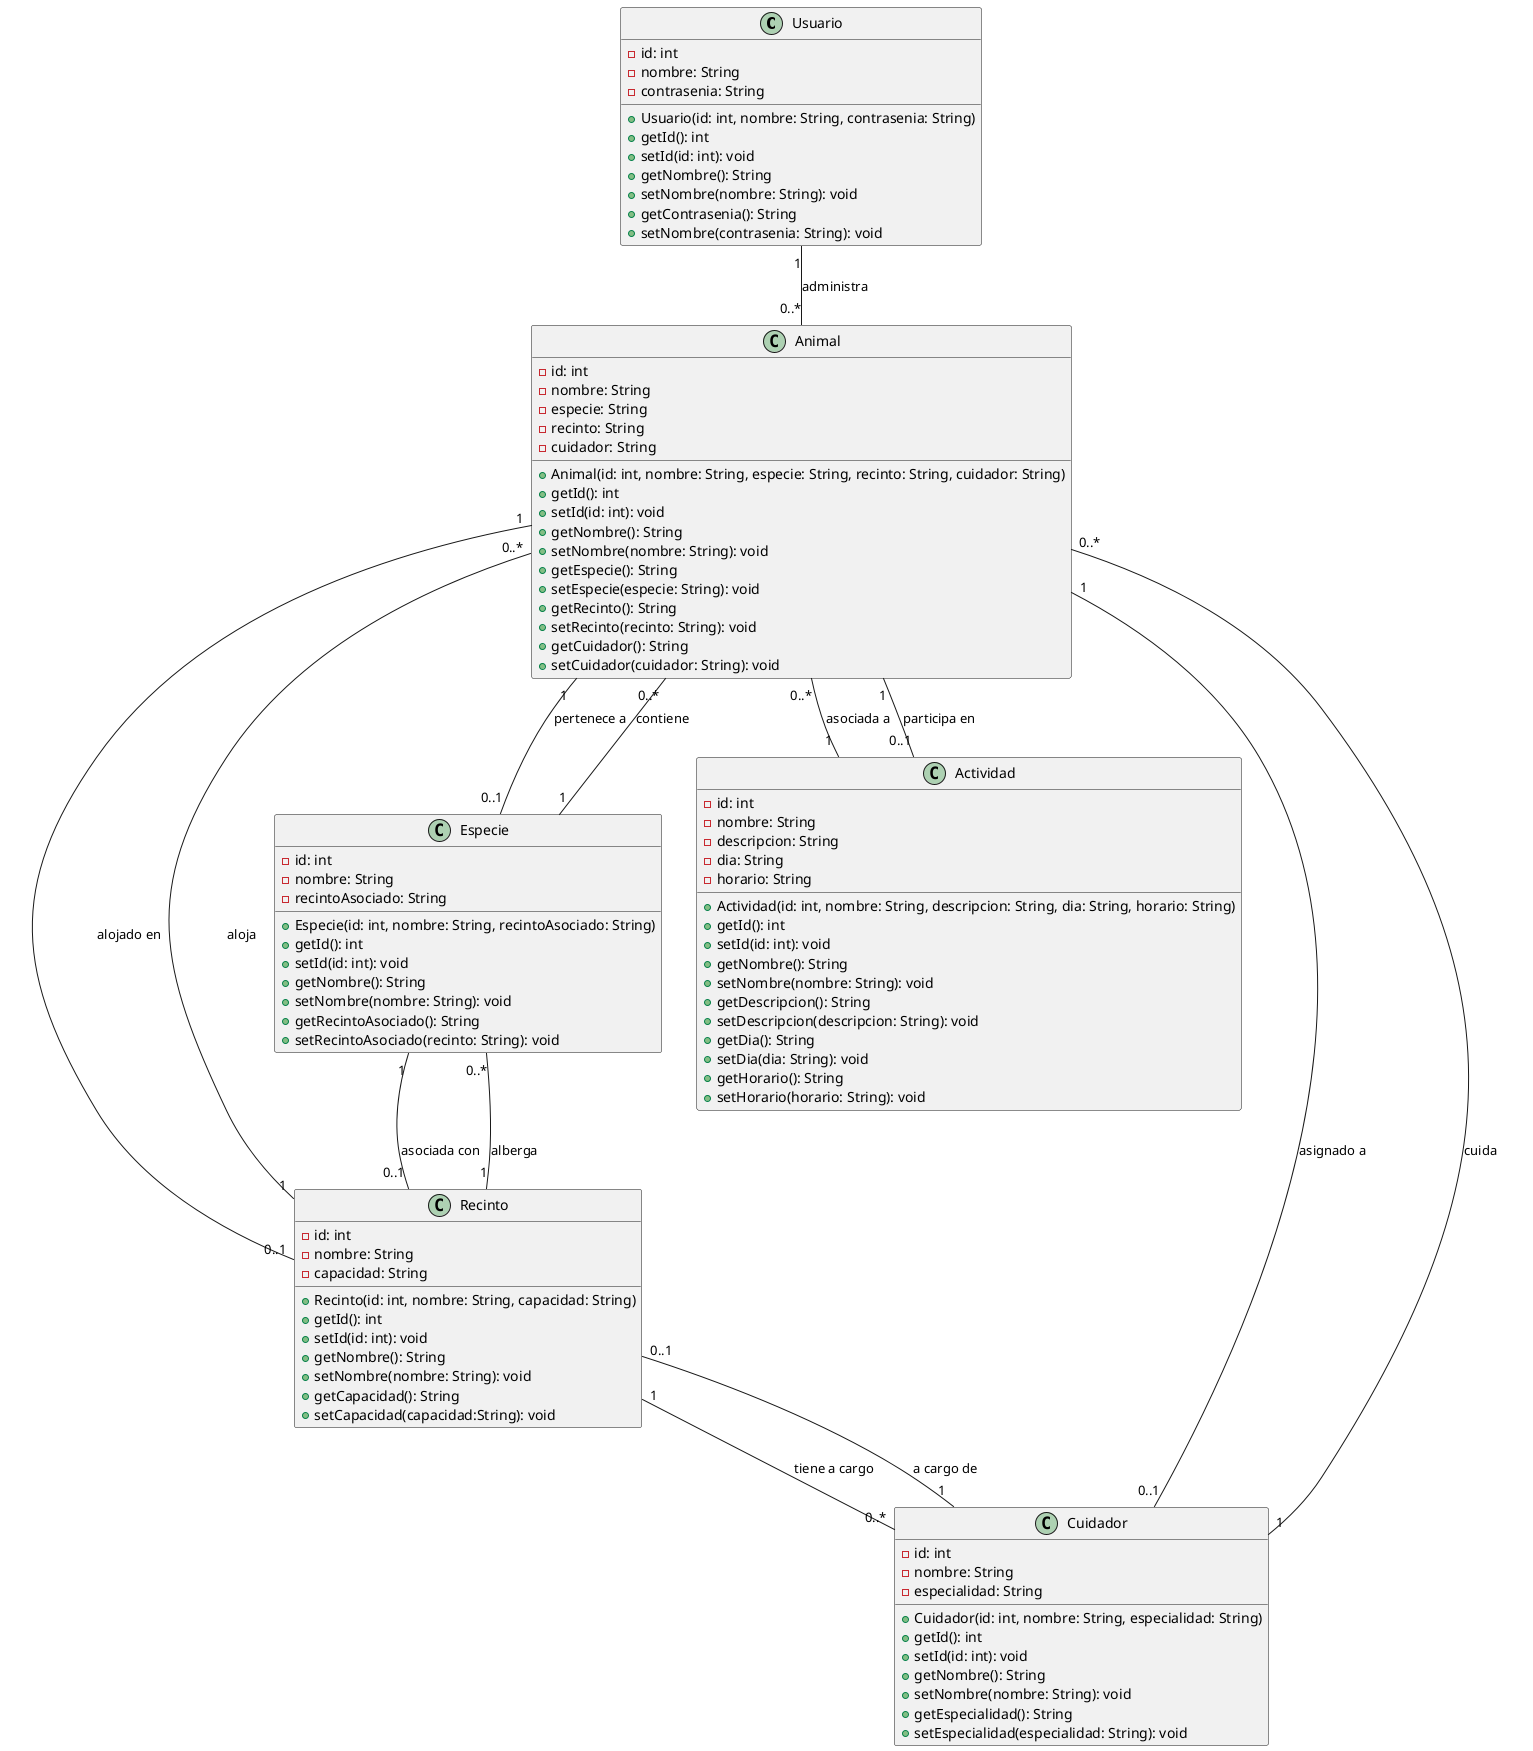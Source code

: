@startuml
class Usuario {
    - id: int
    - nombre: String
    - contrasenia: String
    + Usuario(id: int, nombre: String, contrasenia: String)
    + getId(): int
    + setId(id: int): void
    + getNombre(): String
    + setNombre(nombre: String): void
    + getContrasenia(): String
    + setNombre(contrasenia: String): void
}

class Animal {
    - id: int
    - nombre: String
    - especie: String
    - recinto: String
    - cuidador: String
    + Animal(id: int, nombre: String, especie: String, recinto: String, cuidador: String)
    + getId(): int
    + setId(id: int): void
    + getNombre(): String
    + setNombre(nombre: String): void
    + getEspecie(): String
    + setEspecie(especie: String): void
    + getRecinto(): String
    + setRecinto(recinto: String): void
    + getCuidador(): String
    + setCuidador(cuidador: String): void
}

class Especie {
    - id: int
    - nombre: String
    - recintoAsociado: String
    + Especie(id: int, nombre: String, recintoAsociado: String)
    + getId(): int
    + setId(id: int): void
    + getNombre(): String
    + setNombre(nombre: String): void
    + getRecintoAsociado(): String
    + setRecintoAsociado(recinto: String): void
}

class Recinto {
    - id: int
    - nombre: String
    - capacidad: String
    + Recinto(id: int, nombre: String, capacidad: String)
    + getId(): int
    + setId(id: int): void
    + getNombre(): String
    + setNombre(nombre: String): void
    + getCapacidad(): String
    + setCapacidad(capacidad:String): void
}

class Cuidador {
    - id: int
    - nombre: String
    - especialidad: String
    + Cuidador(id: int, nombre: String, especialidad: String)
    + getId(): int
    + setId(id: int): void
    + getNombre(): String
    + setNombre(nombre: String): void
    + getEspecialidad(): String
    + setEspecialidad(especialidad: String): void
}

class Actividad {
    - id: int
    - nombre: String
    - descripcion: String
    - dia: String
    - horario: String
    + Actividad(id: int, nombre: String, descripcion: String, dia: String, horario: String)
    + getId(): int
    + setId(id: int): void
    + getNombre(): String
    + setNombre(nombre: String): void
    + getDescripcion(): String
    + setDescripcion(descripcion: String): void
    + getDia(): String
    + setDia(dia: String): void
    + getHorario(): String
    + setHorario(horario: String): void
}


Usuario "1" -- "0..*" Animal : administra
Especie "1" -- "0..*" Animal : contiene
Recinto "1" -- "0..*" Animal : aloja
Cuidador "1" -- "0..*" Animal : cuida
Recinto "1" -- "0..*" Especie : alberga
Recinto "1" -- "0..*" Cuidador : tiene a cargo
Actividad "1" -- "0..*" Animal : asociada a

Animal "1" -- "0..1" Especie : pertenece a
Animal "1" -- "0..1" Recinto : alojado en
Animal "1" -- "0..1" Cuidador : asignado a
Especie "1" -- "0..1" Recinto : asociada con
Cuidador "1" -- "0..1" Recinto : a cargo de
Animal "1" -- "0..1" Actividad : participa en
